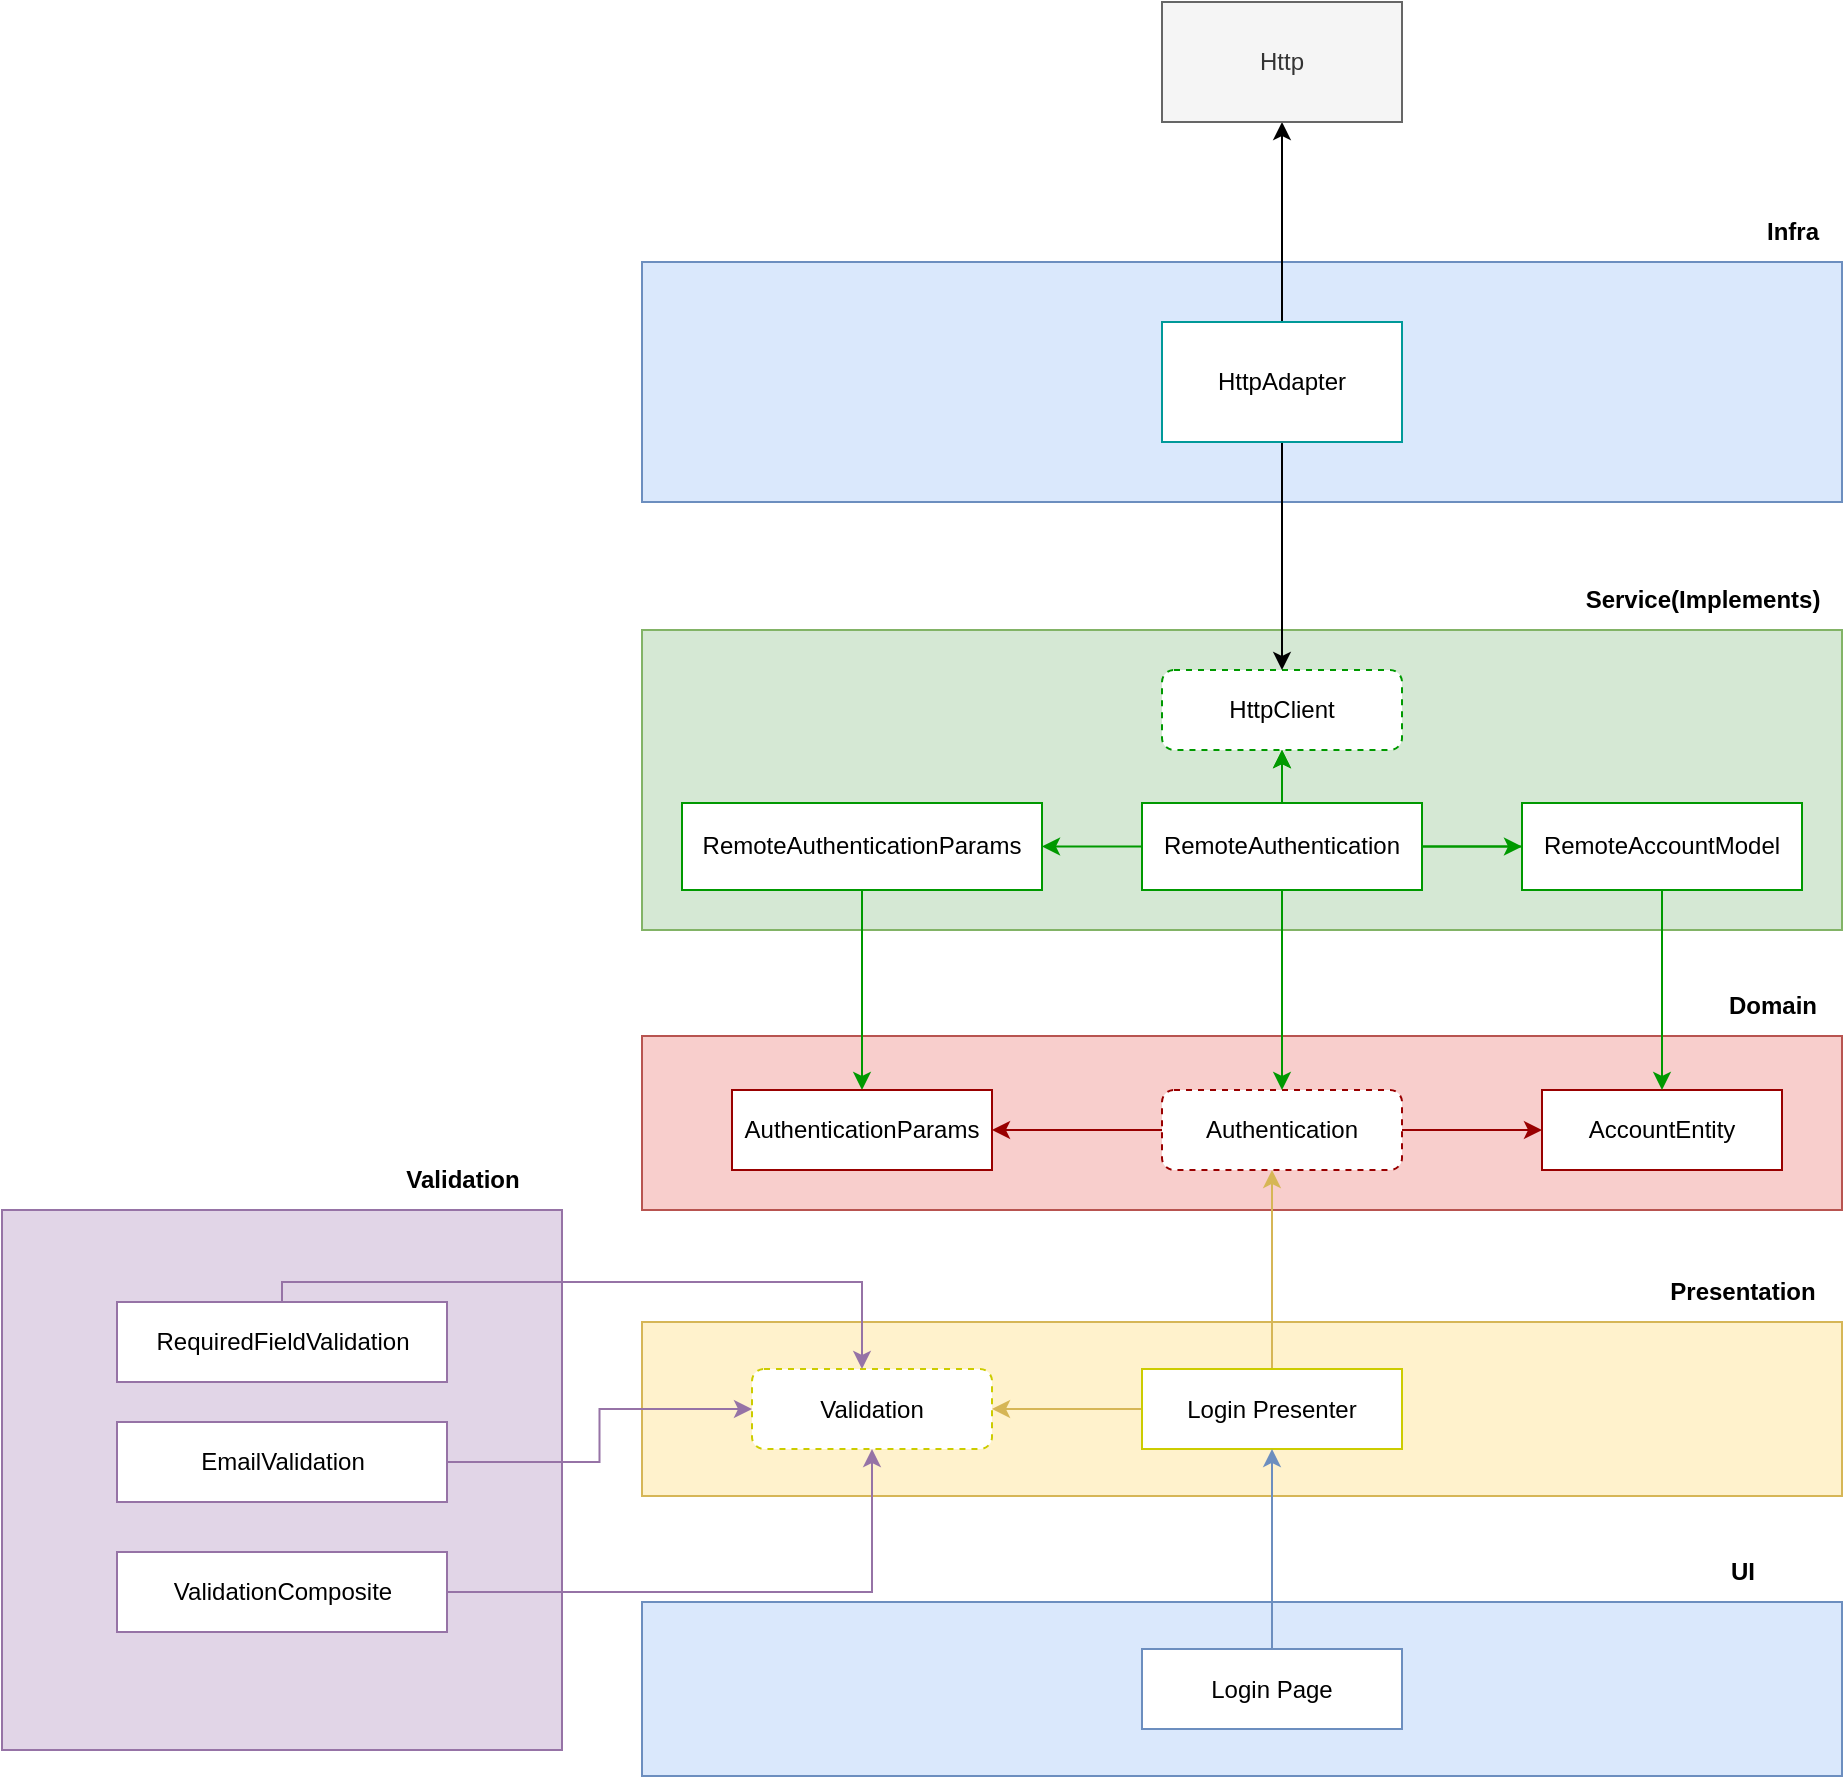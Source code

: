<mxfile version="20.0.3" type="github">
  <diagram id="xp2k2yEoacHLA-R72gTE" name="Page-1">
    <mxGraphModel dx="1382" dy="764" grid="1" gridSize="10" guides="1" tooltips="1" connect="0" arrows="1" fold="1" page="1" pageScale="1" pageWidth="1200" pageHeight="1600" math="0" shadow="0">
      <root>
        <mxCell id="0" />
        <mxCell id="1" parent="0" />
        <mxCell id="-_0yIz5kQHRdiEa7arz6-6" value="" style="rounded=0;whiteSpace=wrap;html=1;fillColor=#d5e8d4;strokeColor=#82b366;" parent="1" vertex="1">
          <mxGeometry x="390" y="464" width="600" height="150" as="geometry" />
        </mxCell>
        <mxCell id="-_0yIz5kQHRdiEa7arz6-10" value="" style="rounded=0;whiteSpace=wrap;html=1;fillColor=#f8cecc;strokeColor=#b85450;" parent="1" vertex="1">
          <mxGeometry x="390" y="667" width="600" height="87" as="geometry" />
        </mxCell>
        <mxCell id="-_0yIz5kQHRdiEa7arz6-11" value="" style="edgeStyle=orthogonalEdgeStyle;rounded=0;orthogonalLoop=1;jettySize=auto;html=1;strokeColor=#990000;" parent="1" source="-_0yIz5kQHRdiEa7arz6-12" target="-_0yIz5kQHRdiEa7arz6-14" edge="1">
          <mxGeometry relative="1" as="geometry" />
        </mxCell>
        <mxCell id="-_0yIz5kQHRdiEa7arz6-29" value="" style="edgeStyle=orthogonalEdgeStyle;rounded=0;orthogonalLoop=1;jettySize=auto;html=1;strokeColor=#990000;" parent="1" source="-_0yIz5kQHRdiEa7arz6-12" target="-_0yIz5kQHRdiEa7arz6-28" edge="1">
          <mxGeometry relative="1" as="geometry" />
        </mxCell>
        <mxCell id="-_0yIz5kQHRdiEa7arz6-12" value="Authentication" style="rounded=1;whiteSpace=wrap;html=1;dashed=1;strokeColor=#990000;" parent="1" vertex="1">
          <mxGeometry x="650" y="694" width="120" height="40" as="geometry" />
        </mxCell>
        <mxCell id="-_0yIz5kQHRdiEa7arz6-13" value="Domain" style="text;html=1;align=center;verticalAlign=middle;resizable=0;points=[];autosize=1;strokeColor=none;fillColor=none;fontStyle=1" parent="1" vertex="1">
          <mxGeometry x="920" y="637" width="70" height="30" as="geometry" />
        </mxCell>
        <mxCell id="-_0yIz5kQHRdiEa7arz6-14" value="AccountEntity" style="rounded=0;whiteSpace=wrap;html=1;strokeColor=#990000;" parent="1" vertex="1">
          <mxGeometry x="840" y="694" width="120" height="40" as="geometry" />
        </mxCell>
        <mxCell id="-_0yIz5kQHRdiEa7arz6-19" style="edgeStyle=orthogonalEdgeStyle;rounded=0;orthogonalLoop=1;jettySize=auto;html=1;strokeColor=#009900;fillColor=#d5e8d4;" parent="1" source="-_0yIz5kQHRdiEa7arz6-8" target="-_0yIz5kQHRdiEa7arz6-14" edge="1">
          <mxGeometry relative="1" as="geometry" />
        </mxCell>
        <mxCell id="-_0yIz5kQHRdiEa7arz6-20" style="edgeStyle=orthogonalEdgeStyle;rounded=0;orthogonalLoop=1;jettySize=auto;html=1;entryX=0.5;entryY=0;entryDx=0;entryDy=0;strokeColor=#009900;fillColor=#d5e8d4;" parent="1" source="-_0yIz5kQHRdiEa7arz6-8" target="-_0yIz5kQHRdiEa7arz6-12" edge="1">
          <mxGeometry relative="1" as="geometry" />
        </mxCell>
        <mxCell id="-_0yIz5kQHRdiEa7arz6-7" value="Service(Implements)" style="text;html=1;align=center;verticalAlign=middle;resizable=0;points=[];autosize=1;strokeColor=none;fillColor=none;fontStyle=1" parent="1" vertex="1">
          <mxGeometry x="850" y="434" width="140" height="30" as="geometry" />
        </mxCell>
        <mxCell id="-_0yIz5kQHRdiEa7arz6-23" value="" style="edgeStyle=orthogonalEdgeStyle;rounded=0;orthogonalLoop=1;jettySize=auto;html=1;strokeColor=#82b366;fillColor=#d5e8d4;" parent="1" source="-_0yIz5kQHRdiEa7arz6-8" target="-_0yIz5kQHRdiEa7arz6-22" edge="1">
          <mxGeometry relative="1" as="geometry" />
        </mxCell>
        <mxCell id="-_0yIz5kQHRdiEa7arz6-25" value="" style="edgeStyle=orthogonalEdgeStyle;rounded=0;orthogonalLoop=1;jettySize=auto;html=1;strokeColor=#009900;fillColor=#d5e8d4;" parent="1" source="-_0yIz5kQHRdiEa7arz6-8" target="-_0yIz5kQHRdiEa7arz6-24" edge="1">
          <mxGeometry relative="1" as="geometry" />
        </mxCell>
        <mxCell id="-_0yIz5kQHRdiEa7arz6-27" value="" style="edgeStyle=orthogonalEdgeStyle;rounded=0;orthogonalLoop=1;jettySize=auto;html=1;strokeColor=#009900;fillColor=#d5e8d4;" parent="1" source="-_0yIz5kQHRdiEa7arz6-8" target="-_0yIz5kQHRdiEa7arz6-26" edge="1">
          <mxGeometry relative="1" as="geometry" />
        </mxCell>
        <mxCell id="-_0yIz5kQHRdiEa7arz6-35" value="" style="edgeStyle=orthogonalEdgeStyle;rounded=0;orthogonalLoop=1;jettySize=auto;html=1;strokeColor=#009900;" parent="1" source="-_0yIz5kQHRdiEa7arz6-8" target="-_0yIz5kQHRdiEa7arz6-22" edge="1">
          <mxGeometry relative="1" as="geometry" />
        </mxCell>
        <mxCell id="-_0yIz5kQHRdiEa7arz6-36" value="" style="edgeStyle=orthogonalEdgeStyle;rounded=0;orthogonalLoop=1;jettySize=auto;html=1;strokeColor=#009900;" parent="1" source="-_0yIz5kQHRdiEa7arz6-8" target="-_0yIz5kQHRdiEa7arz6-22" edge="1">
          <mxGeometry relative="1" as="geometry" />
        </mxCell>
        <mxCell id="-_0yIz5kQHRdiEa7arz6-8" value="RemoteAuthentication" style="rounded=0;whiteSpace=wrap;html=1;strokeColor=#009900;" parent="1" vertex="1">
          <mxGeometry x="640" y="550.5" width="140" height="43.5" as="geometry" />
        </mxCell>
        <mxCell id="-_0yIz5kQHRdiEa7arz6-22" value="HttpClient" style="rounded=1;whiteSpace=wrap;html=1;dashed=1;strokeColor=#009900;" parent="1" vertex="1">
          <mxGeometry x="650" y="484" width="120" height="40" as="geometry" />
        </mxCell>
        <mxCell id="-_0yIz5kQHRdiEa7arz6-24" value="RemoteAccountModel" style="rounded=0;whiteSpace=wrap;html=1;strokeColor=#009900;" parent="1" vertex="1">
          <mxGeometry x="830" y="550.5" width="140" height="43.5" as="geometry" />
        </mxCell>
        <mxCell id="-_0yIz5kQHRdiEa7arz6-30" style="edgeStyle=orthogonalEdgeStyle;rounded=0;orthogonalLoop=1;jettySize=auto;html=1;strokeColor=#009900;fillColor=#d5e8d4;" parent="1" source="-_0yIz5kQHRdiEa7arz6-26" target="-_0yIz5kQHRdiEa7arz6-28" edge="1">
          <mxGeometry relative="1" as="geometry" />
        </mxCell>
        <mxCell id="-_0yIz5kQHRdiEa7arz6-26" value="RemoteAuthenticationParams" style="rounded=0;whiteSpace=wrap;html=1;strokeColor=#009900;" parent="1" vertex="1">
          <mxGeometry x="410" y="550.5" width="180" height="43.5" as="geometry" />
        </mxCell>
        <mxCell id="-_0yIz5kQHRdiEa7arz6-28" value="AuthenticationParams" style="rounded=0;whiteSpace=wrap;html=1;strokeColor=#990000;" parent="1" vertex="1">
          <mxGeometry x="435" y="694" width="130" height="40" as="geometry" />
        </mxCell>
        <mxCell id="EJ6Po2MF894XvXfakxfg-1" value="" style="rounded=0;whiteSpace=wrap;html=1;fillColor=#dae8fc;strokeColor=#6c8ebf;" parent="1" vertex="1">
          <mxGeometry x="390" y="280" width="600" height="120" as="geometry" />
        </mxCell>
        <mxCell id="EJ6Po2MF894XvXfakxfg-2" value="Infra" style="text;html=1;align=center;verticalAlign=middle;resizable=0;points=[];autosize=1;strokeColor=none;fillColor=none;fontStyle=1" parent="1" vertex="1">
          <mxGeometry x="940" y="250" width="50" height="30" as="geometry" />
        </mxCell>
        <mxCell id="EJ6Po2MF894XvXfakxfg-4" value="" style="edgeStyle=orthogonalEdgeStyle;rounded=0;orthogonalLoop=1;jettySize=auto;html=1;" parent="1" source="EJ6Po2MF894XvXfakxfg-3" target="-_0yIz5kQHRdiEa7arz6-22" edge="1">
          <mxGeometry relative="1" as="geometry" />
        </mxCell>
        <mxCell id="EJ6Po2MF894XvXfakxfg-7" value="" style="edgeStyle=orthogonalEdgeStyle;rounded=0;orthogonalLoop=1;jettySize=auto;html=1;" parent="1" source="EJ6Po2MF894XvXfakxfg-3" target="EJ6Po2MF894XvXfakxfg-5" edge="1">
          <mxGeometry relative="1" as="geometry">
            <mxPoint x="710" y="220" as="targetPoint" />
          </mxGeometry>
        </mxCell>
        <mxCell id="EJ6Po2MF894XvXfakxfg-3" value="HttpAdapter" style="rounded=0;whiteSpace=wrap;html=1;strokeColor=#009999;" parent="1" vertex="1">
          <mxGeometry x="650" y="310" width="120" height="60" as="geometry" />
        </mxCell>
        <mxCell id="EJ6Po2MF894XvXfakxfg-5" value="Http" style="rounded=0;whiteSpace=wrap;html=1;strokeColor=#666666;fillColor=#f5f5f5;fontColor=#333333;" parent="1" vertex="1">
          <mxGeometry x="650" y="150" width="120" height="60" as="geometry" />
        </mxCell>
        <mxCell id="yEf3IRso2apgzS4StsU_-1" value="" style="rounded=0;whiteSpace=wrap;html=1;fillColor=#fff2cc;strokeColor=#d6b656;" vertex="1" parent="1">
          <mxGeometry x="390" y="810" width="600" height="87" as="geometry" />
        </mxCell>
        <mxCell id="yEf3IRso2apgzS4StsU_-4" value="" style="edgeStyle=orthogonalEdgeStyle;rounded=0;orthogonalLoop=1;jettySize=auto;html=1;fillColor=#fff2cc;strokeColor=#d6b656;" edge="1" parent="1" source="yEf3IRso2apgzS4StsU_-2" target="yEf3IRso2apgzS4StsU_-3">
          <mxGeometry relative="1" as="geometry" />
        </mxCell>
        <mxCell id="yEf3IRso2apgzS4StsU_-10" style="edgeStyle=orthogonalEdgeStyle;rounded=0;orthogonalLoop=1;jettySize=auto;html=1;fillColor=#fff2cc;strokeColor=#d6b656;" edge="1" parent="1" source="yEf3IRso2apgzS4StsU_-2" target="-_0yIz5kQHRdiEa7arz6-12">
          <mxGeometry relative="1" as="geometry">
            <Array as="points">
              <mxPoint x="705" y="760" />
              <mxPoint x="705" y="760" />
            </Array>
          </mxGeometry>
        </mxCell>
        <mxCell id="yEf3IRso2apgzS4StsU_-2" value="Login Presenter" style="rounded=0;whiteSpace=wrap;html=1;strokeColor=#CCCC00;" vertex="1" parent="1">
          <mxGeometry x="640" y="833.5" width="130" height="40" as="geometry" />
        </mxCell>
        <mxCell id="yEf3IRso2apgzS4StsU_-3" value="Validation" style="rounded=1;whiteSpace=wrap;html=1;dashed=1;strokeColor=#CCCC00;" vertex="1" parent="1">
          <mxGeometry x="445" y="833.5" width="120" height="40" as="geometry" />
        </mxCell>
        <mxCell id="yEf3IRso2apgzS4StsU_-5" value="" style="rounded=0;whiteSpace=wrap;html=1;fillColor=#dae8fc;strokeColor=#6c8ebf;" vertex="1" parent="1">
          <mxGeometry x="390" y="950" width="600" height="87" as="geometry" />
        </mxCell>
        <mxCell id="yEf3IRso2apgzS4StsU_-12" value="" style="edgeStyle=orthogonalEdgeStyle;rounded=0;orthogonalLoop=1;jettySize=auto;html=1;fillColor=#dae8fc;strokeColor=#6c8ebf;" edge="1" parent="1" source="yEf3IRso2apgzS4StsU_-11" target="yEf3IRso2apgzS4StsU_-2">
          <mxGeometry relative="1" as="geometry" />
        </mxCell>
        <mxCell id="yEf3IRso2apgzS4StsU_-11" value="Login Page" style="rounded=0;whiteSpace=wrap;html=1;strokeColor=#6c8ebf;fillColor=#FFFFFF;" vertex="1" parent="1">
          <mxGeometry x="640" y="973.5" width="130" height="40" as="geometry" />
        </mxCell>
        <mxCell id="yEf3IRso2apgzS4StsU_-13" value="Presentation" style="text;html=1;align=center;verticalAlign=middle;resizable=0;points=[];autosize=1;strokeColor=none;fillColor=none;fontStyle=1" vertex="1" parent="1">
          <mxGeometry x="890" y="780" width="100" height="30" as="geometry" />
        </mxCell>
        <mxCell id="yEf3IRso2apgzS4StsU_-14" value="UI" style="text;html=1;align=center;verticalAlign=middle;resizable=0;points=[];autosize=1;strokeColor=none;fillColor=none;fontStyle=1" vertex="1" parent="1">
          <mxGeometry x="920" y="920" width="40" height="30" as="geometry" />
        </mxCell>
        <mxCell id="yEf3IRso2apgzS4StsU_-16" value="" style="rounded=0;whiteSpace=wrap;html=1;fillColor=#e1d5e7;strokeColor=#9673a6;" vertex="1" parent="1">
          <mxGeometry x="70" y="754" width="280" height="270" as="geometry" />
        </mxCell>
        <mxCell id="yEf3IRso2apgzS4StsU_-20" style="edgeStyle=orthogonalEdgeStyle;rounded=0;orthogonalLoop=1;jettySize=auto;html=1;fillColor=#e1d5e7;strokeColor=#9673a6;" edge="1" parent="1" source="yEf3IRso2apgzS4StsU_-17" target="yEf3IRso2apgzS4StsU_-3">
          <mxGeometry relative="1" as="geometry">
            <Array as="points">
              <mxPoint x="210" y="790" />
              <mxPoint x="500" y="790" />
            </Array>
          </mxGeometry>
        </mxCell>
        <mxCell id="yEf3IRso2apgzS4StsU_-17" value="RequiredFieldValidation" style="rounded=0;whiteSpace=wrap;html=1;strokeColor=#9673a6;fillColor=#FFFFFF;" vertex="1" parent="1">
          <mxGeometry x="127.5" y="800" width="165" height="40" as="geometry" />
        </mxCell>
        <mxCell id="yEf3IRso2apgzS4StsU_-21" style="edgeStyle=orthogonalEdgeStyle;rounded=0;orthogonalLoop=1;jettySize=auto;html=1;fillColor=#e1d5e7;strokeColor=#9673a6;" edge="1" parent="1" source="yEf3IRso2apgzS4StsU_-18" target="yEf3IRso2apgzS4StsU_-3">
          <mxGeometry relative="1" as="geometry" />
        </mxCell>
        <mxCell id="yEf3IRso2apgzS4StsU_-18" value="EmailValidation" style="rounded=0;whiteSpace=wrap;html=1;strokeColor=#9673a6;fillColor=#FFFFFF;" vertex="1" parent="1">
          <mxGeometry x="127.5" y="860" width="165" height="40" as="geometry" />
        </mxCell>
        <mxCell id="yEf3IRso2apgzS4StsU_-22" style="edgeStyle=orthogonalEdgeStyle;rounded=0;orthogonalLoop=1;jettySize=auto;html=1;fillColor=#e1d5e7;strokeColor=#9673a6;" edge="1" parent="1" source="yEf3IRso2apgzS4StsU_-19" target="yEf3IRso2apgzS4StsU_-3">
          <mxGeometry relative="1" as="geometry" />
        </mxCell>
        <mxCell id="yEf3IRso2apgzS4StsU_-19" value="ValidationComposite" style="rounded=0;whiteSpace=wrap;html=1;strokeColor=#9673a6;fillColor=#FFFFFF;" vertex="1" parent="1">
          <mxGeometry x="127.5" y="925" width="165" height="40" as="geometry" />
        </mxCell>
        <mxCell id="yEf3IRso2apgzS4StsU_-23" value="Validation" style="text;html=1;align=center;verticalAlign=middle;resizable=0;points=[];autosize=1;strokeColor=none;fillColor=none;fontStyle=1" vertex="1" parent="1">
          <mxGeometry x="260" y="724" width="80" height="30" as="geometry" />
        </mxCell>
      </root>
    </mxGraphModel>
  </diagram>
</mxfile>
